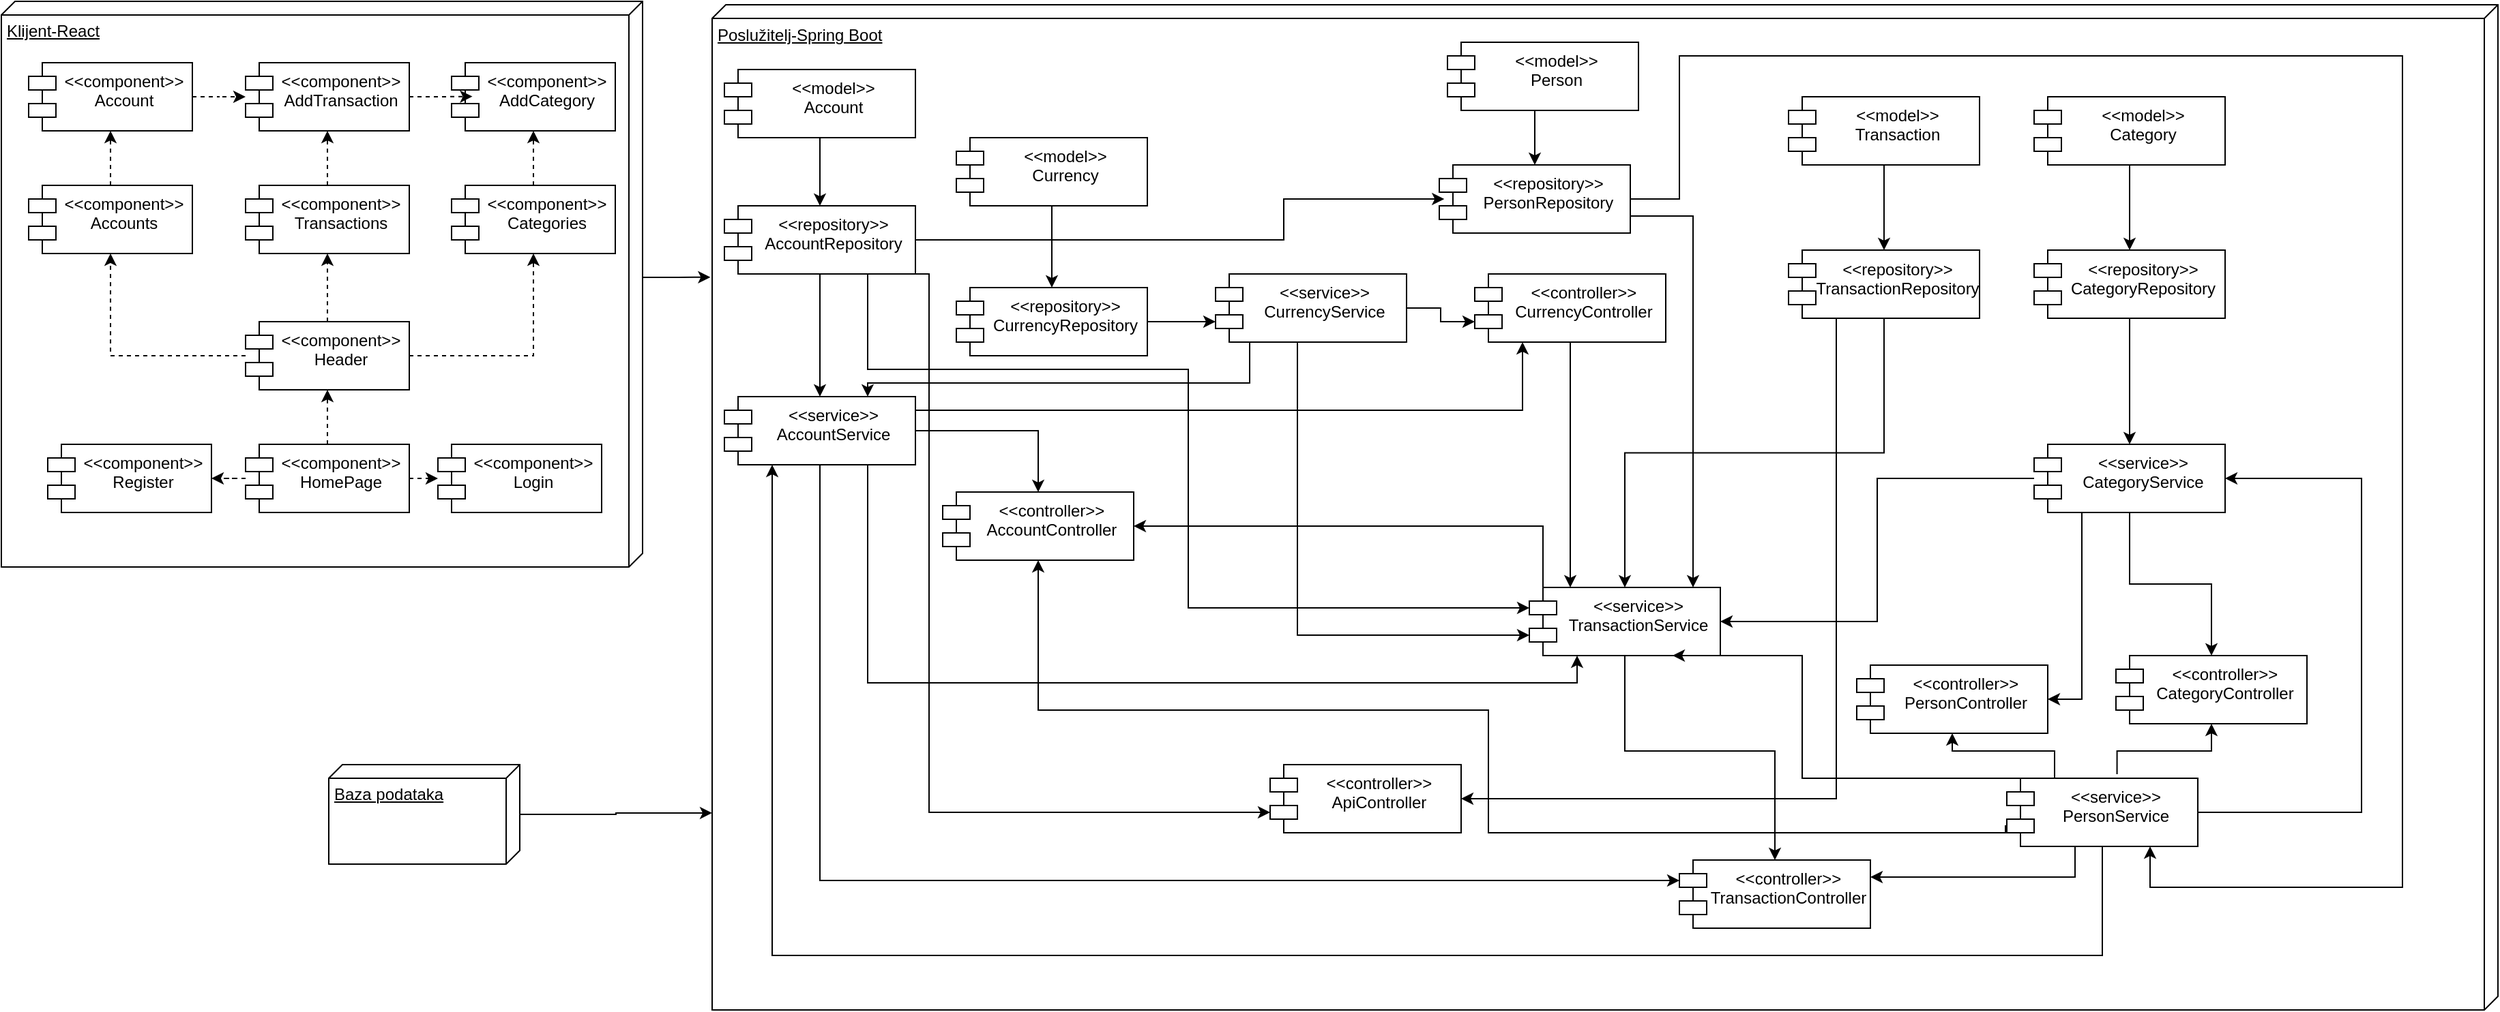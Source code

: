 <mxfile version="26.2.12">
  <diagram name="Page-1" id="b5b7bab2-c9e2-2cf4-8b2a-24fd1a2a6d21">
    <mxGraphModel dx="2288" dy="3141" grid="1" gridSize="10" guides="1" tooltips="1" connect="1" arrows="1" fold="1" page="1" pageScale="1" pageWidth="827" pageHeight="1169" background="none" math="0" shadow="0">
      <root>
        <mxCell id="0" />
        <mxCell id="1" parent="0" />
        <mxCell id="8vUgarFaxdLxrztqdJAi-128" style="edgeStyle=orthogonalEdgeStyle;rounded=0;orthogonalLoop=1;jettySize=auto;html=1;exitX=0;exitY=0;exitDx=202.5;exitDy=0;exitPerimeter=0;entryX=0.271;entryY=1.001;entryDx=0;entryDy=0;entryPerimeter=0;" edge="1" parent="1" source="8vUgarFaxdLxrztqdJAi-8" target="8vUgarFaxdLxrztqdJAi-46">
          <mxGeometry relative="1" as="geometry" />
        </mxCell>
        <mxCell id="8vUgarFaxdLxrztqdJAi-8" value="Klijent-React" style="verticalAlign=top;align=left;spacingTop=8;spacingLeft=2;spacingRight=12;shape=cube;size=10;direction=south;fontStyle=4;html=1;whiteSpace=wrap;" vertex="1" parent="1">
          <mxGeometry x="-780" y="-2290" width="470" height="415" as="geometry" />
        </mxCell>
        <mxCell id="8vUgarFaxdLxrztqdJAi-11" value="&amp;lt;&amp;lt;component&amp;gt;&amp;gt;&lt;div&gt;Register&lt;/div&gt;" style="shape=module;align=left;spacingLeft=20;align=center;verticalAlign=top;whiteSpace=wrap;html=1;" vertex="1" parent="1">
          <mxGeometry x="-746" y="-1965" width="120" height="50" as="geometry" />
        </mxCell>
        <mxCell id="8vUgarFaxdLxrztqdJAi-40" style="edgeStyle=orthogonalEdgeStyle;rounded=0;orthogonalLoop=1;jettySize=auto;html=1;dashed=1;endArrow=classic;endFill=1;" edge="1" parent="1" source="8vUgarFaxdLxrztqdJAi-12" target="8vUgarFaxdLxrztqdJAi-14">
          <mxGeometry relative="1" as="geometry" />
        </mxCell>
        <mxCell id="8vUgarFaxdLxrztqdJAi-41" style="edgeStyle=orthogonalEdgeStyle;rounded=0;orthogonalLoop=1;jettySize=auto;html=1;dashed=1;endArrow=classic;endFill=1;" edge="1" parent="1" source="8vUgarFaxdLxrztqdJAi-12" target="8vUgarFaxdLxrztqdJAi-11">
          <mxGeometry relative="1" as="geometry" />
        </mxCell>
        <mxCell id="8vUgarFaxdLxrztqdJAi-42" style="edgeStyle=orthogonalEdgeStyle;rounded=0;orthogonalLoop=1;jettySize=auto;html=1;dashed=1;endArrow=classic;endFill=1;" edge="1" parent="1" source="8vUgarFaxdLxrztqdJAi-12">
          <mxGeometry relative="1" as="geometry">
            <mxPoint x="-460" y="-1940" as="targetPoint" />
          </mxGeometry>
        </mxCell>
        <mxCell id="8vUgarFaxdLxrztqdJAi-12" value="&amp;lt;&amp;lt;component&amp;gt;&amp;gt;&lt;div&gt;HomePage&lt;/div&gt;" style="shape=module;align=left;spacingLeft=20;align=center;verticalAlign=top;whiteSpace=wrap;html=1;" vertex="1" parent="1">
          <mxGeometry x="-601" y="-1965" width="120" height="50" as="geometry" />
        </mxCell>
        <mxCell id="8vUgarFaxdLxrztqdJAi-13" value="&amp;lt;&amp;lt;component&amp;gt;&amp;gt;&lt;div&gt;Login&lt;/div&gt;" style="shape=module;align=left;spacingLeft=20;align=center;verticalAlign=top;whiteSpace=wrap;html=1;" vertex="1" parent="1">
          <mxGeometry x="-460" y="-1965" width="120" height="50" as="geometry" />
        </mxCell>
        <mxCell id="8vUgarFaxdLxrztqdJAi-37" style="edgeStyle=orthogonalEdgeStyle;rounded=0;orthogonalLoop=1;jettySize=auto;html=1;entryX=0.5;entryY=1;entryDx=0;entryDy=0;dashed=1;endArrow=classic;endFill=1;" edge="1" parent="1" source="8vUgarFaxdLxrztqdJAi-14" target="8vUgarFaxdLxrztqdJAi-25">
          <mxGeometry relative="1" as="geometry" />
        </mxCell>
        <mxCell id="8vUgarFaxdLxrztqdJAi-38" style="edgeStyle=orthogonalEdgeStyle;rounded=0;orthogonalLoop=1;jettySize=auto;html=1;entryX=0.5;entryY=1;entryDx=0;entryDy=0;dashed=1;endArrow=classic;endFill=1;" edge="1" parent="1" source="8vUgarFaxdLxrztqdJAi-14" target="8vUgarFaxdLxrztqdJAi-16">
          <mxGeometry relative="1" as="geometry" />
        </mxCell>
        <mxCell id="8vUgarFaxdLxrztqdJAi-39" style="edgeStyle=orthogonalEdgeStyle;rounded=0;orthogonalLoop=1;jettySize=auto;html=1;entryX=0.5;entryY=1;entryDx=0;entryDy=0;dashed=1;endArrow=classic;endFill=1;" edge="1" parent="1" source="8vUgarFaxdLxrztqdJAi-14" target="8vUgarFaxdLxrztqdJAi-28">
          <mxGeometry relative="1" as="geometry" />
        </mxCell>
        <mxCell id="8vUgarFaxdLxrztqdJAi-14" value="&amp;lt;&amp;lt;component&amp;gt;&amp;gt;&lt;div&gt;Header&lt;/div&gt;" style="shape=module;align=left;spacingLeft=20;align=center;verticalAlign=top;whiteSpace=wrap;html=1;" vertex="1" parent="1">
          <mxGeometry x="-601" y="-2055" width="120" height="50" as="geometry" />
        </mxCell>
        <mxCell id="8vUgarFaxdLxrztqdJAi-15" value="&amp;lt;&amp;lt;component&amp;gt;&amp;gt;&lt;div&gt;AddCategory&lt;/div&gt;" style="shape=module;align=left;spacingLeft=20;align=center;verticalAlign=top;whiteSpace=wrap;html=1;" vertex="1" parent="1">
          <mxGeometry x="-450" y="-2245" width="120" height="50" as="geometry" />
        </mxCell>
        <mxCell id="8vUgarFaxdLxrztqdJAi-35" style="edgeStyle=orthogonalEdgeStyle;rounded=0;orthogonalLoop=1;jettySize=auto;html=1;entryX=0.5;entryY=1;entryDx=0;entryDy=0;dashed=1;endArrow=classic;endFill=1;" edge="1" parent="1" source="8vUgarFaxdLxrztqdJAi-16" target="8vUgarFaxdLxrztqdJAi-15">
          <mxGeometry relative="1" as="geometry" />
        </mxCell>
        <mxCell id="8vUgarFaxdLxrztqdJAi-16" value="&amp;lt;&amp;lt;component&amp;gt;&amp;gt;&lt;div&gt;Categories&lt;/div&gt;" style="shape=module;align=left;spacingLeft=20;align=center;verticalAlign=top;whiteSpace=wrap;html=1;" vertex="1" parent="1">
          <mxGeometry x="-450" y="-2155" width="120" height="50" as="geometry" />
        </mxCell>
        <mxCell id="8vUgarFaxdLxrztqdJAi-34" style="edgeStyle=orthogonalEdgeStyle;rounded=0;orthogonalLoop=1;jettySize=auto;html=1;dashed=1;endArrow=classic;endFill=1;" edge="1" parent="1" source="8vUgarFaxdLxrztqdJAi-25" target="8vUgarFaxdLxrztqdJAi-26">
          <mxGeometry relative="1" as="geometry" />
        </mxCell>
        <mxCell id="8vUgarFaxdLxrztqdJAi-25" value="&amp;lt;&amp;lt;component&amp;gt;&amp;gt;&lt;div&gt;Transactions&lt;/div&gt;" style="shape=module;align=left;spacingLeft=20;align=center;verticalAlign=top;whiteSpace=wrap;html=1;" vertex="1" parent="1">
          <mxGeometry x="-601" y="-2155" width="120" height="50" as="geometry" />
        </mxCell>
        <mxCell id="8vUgarFaxdLxrztqdJAi-31" style="edgeStyle=orthogonalEdgeStyle;rounded=0;orthogonalLoop=1;jettySize=auto;html=1;dashed=1;endArrow=classic;endFill=1;" edge="1" parent="1" source="8vUgarFaxdLxrztqdJAi-27" target="8vUgarFaxdLxrztqdJAi-26">
          <mxGeometry relative="1" as="geometry" />
        </mxCell>
        <mxCell id="8vUgarFaxdLxrztqdJAi-26" value="&amp;lt;&amp;lt;component&amp;gt;&amp;gt;&lt;div&gt;AddTransaction&lt;/div&gt;" style="shape=module;align=left;spacingLeft=20;align=center;verticalAlign=top;whiteSpace=wrap;html=1;" vertex="1" parent="1">
          <mxGeometry x="-601" y="-2245" width="120" height="50" as="geometry" />
        </mxCell>
        <mxCell id="8vUgarFaxdLxrztqdJAi-27" value="&amp;lt;&amp;lt;component&amp;gt;&amp;gt;&lt;div&gt;Account&lt;/div&gt;" style="shape=module;align=left;spacingLeft=20;align=center;verticalAlign=top;whiteSpace=wrap;html=1;" vertex="1" parent="1">
          <mxGeometry x="-760" y="-2245" width="120" height="50" as="geometry" />
        </mxCell>
        <mxCell id="8vUgarFaxdLxrztqdJAi-33" style="edgeStyle=orthogonalEdgeStyle;rounded=0;orthogonalLoop=1;jettySize=auto;html=1;dashed=1;endArrow=classic;endFill=1;" edge="1" parent="1" source="8vUgarFaxdLxrztqdJAi-28" target="8vUgarFaxdLxrztqdJAi-27">
          <mxGeometry relative="1" as="geometry" />
        </mxCell>
        <mxCell id="8vUgarFaxdLxrztqdJAi-28" value="&amp;lt;&amp;lt;component&amp;gt;&amp;gt;&lt;div&gt;Accounts&lt;/div&gt;" style="shape=module;align=left;spacingLeft=20;align=center;verticalAlign=top;whiteSpace=wrap;html=1;" vertex="1" parent="1">
          <mxGeometry x="-760" y="-2155" width="120" height="50" as="geometry" />
        </mxCell>
        <mxCell id="8vUgarFaxdLxrztqdJAi-36" style="edgeStyle=orthogonalEdgeStyle;rounded=0;orthogonalLoop=1;jettySize=auto;html=1;entryX=0.127;entryY=0.496;entryDx=0;entryDy=0;entryPerimeter=0;dashed=1;endArrow=classic;endFill=1;" edge="1" parent="1" source="8vUgarFaxdLxrztqdJAi-26" target="8vUgarFaxdLxrztqdJAi-15">
          <mxGeometry relative="1" as="geometry" />
        </mxCell>
        <mxCell id="8vUgarFaxdLxrztqdJAi-46" value="Poslužitelj-Spring Boot" style="verticalAlign=top;align=left;spacingTop=8;spacingLeft=2;spacingRight=12;shape=cube;size=10;direction=south;fontStyle=4;html=1;whiteSpace=wrap;" vertex="1" parent="1">
          <mxGeometry x="-259" y="-2287.5" width="1309" height="737.5" as="geometry" />
        </mxCell>
        <mxCell id="8vUgarFaxdLxrztqdJAi-85" style="edgeStyle=orthogonalEdgeStyle;rounded=0;orthogonalLoop=1;jettySize=auto;html=1;exitX=0.5;exitY=1;exitDx=0;exitDy=0;entryX=0.5;entryY=0;entryDx=0;entryDy=0;" edge="1" parent="1" source="8vUgarFaxdLxrztqdJAi-47" target="8vUgarFaxdLxrztqdJAi-66">
          <mxGeometry relative="1" as="geometry" />
        </mxCell>
        <mxCell id="8vUgarFaxdLxrztqdJAi-47" value="&amp;lt;&amp;lt;model&amp;gt;&amp;gt;&lt;div&gt;Currency&lt;/div&gt;" style="shape=module;align=left;spacingLeft=20;align=center;verticalAlign=top;whiteSpace=wrap;html=1;" vertex="1" parent="1">
          <mxGeometry x="-80" y="-2190" width="140" height="50" as="geometry" />
        </mxCell>
        <mxCell id="8vUgarFaxdLxrztqdJAi-87" style="edgeStyle=orthogonalEdgeStyle;rounded=0;orthogonalLoop=1;jettySize=auto;html=1;exitX=0.5;exitY=1;exitDx=0;exitDy=0;entryX=0.5;entryY=0;entryDx=0;entryDy=0;" edge="1" parent="1" source="8vUgarFaxdLxrztqdJAi-51" target="8vUgarFaxdLxrztqdJAi-61">
          <mxGeometry relative="1" as="geometry">
            <Array as="points">
              <mxPoint x="344" y="-2210" />
            </Array>
          </mxGeometry>
        </mxCell>
        <mxCell id="8vUgarFaxdLxrztqdJAi-51" value="&amp;lt;&amp;lt;model&amp;gt;&amp;gt;&lt;div&gt;Person&lt;/div&gt;" style="shape=module;align=left;spacingLeft=20;align=center;verticalAlign=top;whiteSpace=wrap;html=1;" vertex="1" parent="1">
          <mxGeometry x="280" y="-2260" width="140" height="50" as="geometry" />
        </mxCell>
        <mxCell id="8vUgarFaxdLxrztqdJAi-86" style="edgeStyle=orthogonalEdgeStyle;rounded=0;orthogonalLoop=1;jettySize=auto;html=1;exitX=0.5;exitY=1;exitDx=0;exitDy=0;entryX=0.5;entryY=0;entryDx=0;entryDy=0;" edge="1" parent="1" source="8vUgarFaxdLxrztqdJAi-52" target="8vUgarFaxdLxrztqdJAi-63">
          <mxGeometry relative="1" as="geometry" />
        </mxCell>
        <mxCell id="8vUgarFaxdLxrztqdJAi-52" value="&amp;lt;&amp;lt;model&amp;gt;&amp;gt;&lt;div&gt;Transaction&lt;/div&gt;" style="shape=module;align=left;spacingLeft=20;align=center;verticalAlign=top;whiteSpace=wrap;html=1;" vertex="1" parent="1">
          <mxGeometry x="530" y="-2220" width="140" height="50" as="geometry" />
        </mxCell>
        <mxCell id="8vUgarFaxdLxrztqdJAi-84" style="edgeStyle=orthogonalEdgeStyle;rounded=0;orthogonalLoop=1;jettySize=auto;html=1;exitX=0.5;exitY=1;exitDx=0;exitDy=0;entryX=0.5;entryY=0;entryDx=0;entryDy=0;" edge="1" parent="1" source="8vUgarFaxdLxrztqdJAi-56" target="8vUgarFaxdLxrztqdJAi-57">
          <mxGeometry relative="1" as="geometry" />
        </mxCell>
        <mxCell id="8vUgarFaxdLxrztqdJAi-56" value="&amp;lt;&amp;lt;model&amp;gt;&amp;gt;&lt;div&gt;Category&lt;/div&gt;" style="shape=module;align=left;spacingLeft=20;align=center;verticalAlign=top;whiteSpace=wrap;html=1;" vertex="1" parent="1">
          <mxGeometry x="710" y="-2220" width="140" height="50" as="geometry" />
        </mxCell>
        <mxCell id="8vUgarFaxdLxrztqdJAi-57" value="&amp;lt;&amp;lt;repository&amp;gt;&amp;gt;&lt;div&gt;CategoryRepository&lt;/div&gt;" style="shape=module;align=left;spacingLeft=20;align=center;verticalAlign=top;whiteSpace=wrap;html=1;" vertex="1" parent="1">
          <mxGeometry x="710" y="-2107.5" width="140" height="50" as="geometry" />
        </mxCell>
        <mxCell id="8vUgarFaxdLxrztqdJAi-83" style="edgeStyle=orthogonalEdgeStyle;rounded=0;orthogonalLoop=1;jettySize=auto;html=1;exitX=0.5;exitY=1;exitDx=0;exitDy=0;entryX=0.5;entryY=0;entryDx=0;entryDy=0;" edge="1" parent="1" source="8vUgarFaxdLxrztqdJAi-59" target="8vUgarFaxdLxrztqdJAi-64">
          <mxGeometry relative="1" as="geometry" />
        </mxCell>
        <mxCell id="8vUgarFaxdLxrztqdJAi-59" value="&amp;lt;&amp;lt;model&amp;gt;&amp;gt;&lt;div&gt;Account&lt;/div&gt;" style="shape=module;align=left;spacingLeft=20;align=center;verticalAlign=top;whiteSpace=wrap;html=1;" vertex="1" parent="1">
          <mxGeometry x="-250" y="-2240" width="140" height="50" as="geometry" />
        </mxCell>
        <mxCell id="8vUgarFaxdLxrztqdJAi-92" style="edgeStyle=orthogonalEdgeStyle;rounded=0;orthogonalLoop=1;jettySize=auto;html=1;entryX=0.75;entryY=1;entryDx=0;entryDy=0;exitX=1;exitY=0.5;exitDx=0;exitDy=0;" edge="1" parent="1" source="8vUgarFaxdLxrztqdJAi-61" target="8vUgarFaxdLxrztqdJAi-81">
          <mxGeometry relative="1" as="geometry">
            <Array as="points">
              <mxPoint x="450" y="-2145" />
              <mxPoint x="450" y="-2250" />
              <mxPoint x="980" y="-2250" />
              <mxPoint x="980" y="-1640" />
              <mxPoint x="795" y="-1640" />
            </Array>
          </mxGeometry>
        </mxCell>
        <mxCell id="8vUgarFaxdLxrztqdJAi-91" style="edgeStyle=orthogonalEdgeStyle;rounded=0;orthogonalLoop=1;jettySize=auto;html=1;entryX=0.5;entryY=0;entryDx=0;entryDy=0;exitX=0.5;exitY=1;exitDx=0;exitDy=0;" edge="1" parent="1" source="8vUgarFaxdLxrztqdJAi-63" target="8vUgarFaxdLxrztqdJAi-80">
          <mxGeometry relative="1" as="geometry" />
        </mxCell>
        <mxCell id="8vUgarFaxdLxrztqdJAi-63" value="&amp;lt;&amp;lt;repository&amp;gt;&amp;gt;&lt;div&gt;TransactionRepository&lt;/div&gt;" style="shape=module;align=left;spacingLeft=20;align=center;verticalAlign=top;whiteSpace=wrap;html=1;" vertex="1" parent="1">
          <mxGeometry x="530" y="-2107.5" width="140" height="50" as="geometry" />
        </mxCell>
        <mxCell id="8vUgarFaxdLxrztqdJAi-88" style="edgeStyle=orthogonalEdgeStyle;rounded=0;orthogonalLoop=1;jettySize=auto;html=1;exitX=0.5;exitY=1;exitDx=0;exitDy=0;entryX=0.5;entryY=0;entryDx=0;entryDy=0;" edge="1" parent="1" source="8vUgarFaxdLxrztqdJAi-64" target="8vUgarFaxdLxrztqdJAi-74">
          <mxGeometry relative="1" as="geometry" />
        </mxCell>
        <mxCell id="8vUgarFaxdLxrztqdJAi-64" value="&amp;lt;&amp;lt;repository&amp;gt;&amp;gt;&lt;div&gt;AccountRepository&lt;/div&gt;" style="shape=module;align=left;spacingLeft=20;align=center;verticalAlign=top;whiteSpace=wrap;html=1;" vertex="1" parent="1">
          <mxGeometry x="-250" y="-2140" width="140" height="50" as="geometry" />
        </mxCell>
        <mxCell id="8vUgarFaxdLxrztqdJAi-90" style="edgeStyle=orthogonalEdgeStyle;rounded=0;orthogonalLoop=1;jettySize=auto;html=1;entryX=0;entryY=0;entryDx=0;entryDy=35;entryPerimeter=0;" edge="1" parent="1" source="8vUgarFaxdLxrztqdJAi-66" target="8vUgarFaxdLxrztqdJAi-79">
          <mxGeometry relative="1" as="geometry" />
        </mxCell>
        <mxCell id="8vUgarFaxdLxrztqdJAi-66" value="&amp;lt;&amp;lt;repository&amp;gt;&amp;gt;&lt;div&gt;CurrencyRepository&lt;/div&gt;" style="shape=module;align=left;spacingLeft=20;align=center;verticalAlign=top;whiteSpace=wrap;html=1;" vertex="1" parent="1">
          <mxGeometry x="-80" y="-2080" width="140" height="50" as="geometry" />
        </mxCell>
        <mxCell id="8vUgarFaxdLxrztqdJAi-114" style="edgeStyle=orthogonalEdgeStyle;rounded=0;orthogonalLoop=1;jettySize=auto;html=1;entryX=0;entryY=0;entryDx=0;entryDy=35;entryPerimeter=0;exitX=1;exitY=1;exitDx=0;exitDy=0;" edge="1" parent="1" source="8vUgarFaxdLxrztqdJAi-64" target="8vUgarFaxdLxrztqdJAi-69">
          <mxGeometry relative="1" as="geometry">
            <Array as="points">
              <mxPoint x="-100" y="-2090" />
              <mxPoint x="-100" y="-1695" />
            </Array>
          </mxGeometry>
        </mxCell>
        <mxCell id="8vUgarFaxdLxrztqdJAi-68" value="&amp;lt;&amp;lt;controller&amp;gt;&amp;gt;&lt;div&gt;AccountController&lt;/div&gt;" style="shape=module;align=left;spacingLeft=20;align=center;verticalAlign=top;whiteSpace=wrap;html=1;" vertex="1" parent="1">
          <mxGeometry x="-90" y="-1930" width="140" height="50" as="geometry" />
        </mxCell>
        <mxCell id="8vUgarFaxdLxrztqdJAi-69" value="&amp;lt;&amp;lt;controller&amp;gt;&amp;gt;&lt;div&gt;ApiController&lt;/div&gt;" style="shape=module;align=left;spacingLeft=20;align=center;verticalAlign=top;whiteSpace=wrap;html=1;" vertex="1" parent="1">
          <mxGeometry x="150" y="-1730" width="140" height="50" as="geometry" />
        </mxCell>
        <mxCell id="8vUgarFaxdLxrztqdJAi-70" value="&amp;lt;&amp;lt;controller&amp;gt;&amp;gt;&lt;div&gt;CategoryController&lt;/div&gt;" style="shape=module;align=left;spacingLeft=20;align=center;verticalAlign=top;whiteSpace=wrap;html=1;" vertex="1" parent="1">
          <mxGeometry x="770" y="-1810" width="140" height="50" as="geometry" />
        </mxCell>
        <mxCell id="8vUgarFaxdLxrztqdJAi-72" value="&amp;lt;&amp;lt;controller&amp;gt;&amp;gt;&lt;div&gt;&lt;span style=&quot;background-color: transparent; color: light-dark(rgb(0, 0, 0), rgb(255, 255, 255));&quot;&gt;PersonController&lt;/span&gt;&lt;/div&gt;" style="shape=module;align=left;spacingLeft=20;align=center;verticalAlign=top;whiteSpace=wrap;html=1;" vertex="1" parent="1">
          <mxGeometry x="580" y="-1803" width="140" height="50" as="geometry" />
        </mxCell>
        <mxCell id="8vUgarFaxdLxrztqdJAi-73" value="&amp;lt;&amp;lt;controller&amp;gt;&amp;gt;&lt;div&gt;TransactionController&lt;/div&gt;" style="shape=module;align=left;spacingLeft=20;align=center;verticalAlign=top;whiteSpace=wrap;html=1;" vertex="1" parent="1">
          <mxGeometry x="450" y="-1660" width="140" height="50" as="geometry" />
        </mxCell>
        <mxCell id="8vUgarFaxdLxrztqdJAi-93" style="edgeStyle=orthogonalEdgeStyle;rounded=0;orthogonalLoop=1;jettySize=auto;html=1;entryX=0.5;entryY=0;entryDx=0;entryDy=0;" edge="1" parent="1" source="8vUgarFaxdLxrztqdJAi-74" target="8vUgarFaxdLxrztqdJAi-68">
          <mxGeometry relative="1" as="geometry" />
        </mxCell>
        <mxCell id="8vUgarFaxdLxrztqdJAi-111" style="edgeStyle=orthogonalEdgeStyle;rounded=0;orthogonalLoop=1;jettySize=auto;html=1;exitX=0.5;exitY=1;exitDx=0;exitDy=0;entryX=0;entryY=0;entryDx=0;entryDy=15;entryPerimeter=0;" edge="1" parent="1" source="8vUgarFaxdLxrztqdJAi-74" target="8vUgarFaxdLxrztqdJAi-73">
          <mxGeometry relative="1" as="geometry">
            <mxPoint x="670" y="-1410" as="targetPoint" />
            <Array as="points">
              <mxPoint x="-180" y="-1645" />
            </Array>
          </mxGeometry>
        </mxCell>
        <mxCell id="8vUgarFaxdLxrztqdJAi-125" style="edgeStyle=orthogonalEdgeStyle;rounded=0;orthogonalLoop=1;jettySize=auto;html=1;entryX=0.25;entryY=1;entryDx=0;entryDy=0;exitX=0.75;exitY=1;exitDx=0;exitDy=0;" edge="1" parent="1" source="8vUgarFaxdLxrztqdJAi-74" target="8vUgarFaxdLxrztqdJAi-80">
          <mxGeometry relative="1" as="geometry">
            <Array as="points">
              <mxPoint x="-145" y="-1790" />
              <mxPoint x="375" y="-1790" />
            </Array>
          </mxGeometry>
        </mxCell>
        <mxCell id="8vUgarFaxdLxrztqdJAi-74" value="&amp;lt;&amp;lt;service&amp;gt;&amp;gt;&lt;div&gt;AccountService&lt;/div&gt;" style="shape=module;align=left;spacingLeft=20;align=center;verticalAlign=top;whiteSpace=wrap;html=1;" vertex="1" parent="1">
          <mxGeometry x="-250" y="-2000" width="140" height="50" as="geometry" />
        </mxCell>
        <mxCell id="8vUgarFaxdLxrztqdJAi-95" style="edgeStyle=orthogonalEdgeStyle;rounded=0;orthogonalLoop=1;jettySize=auto;html=1;entryX=0;entryY=0;entryDx=0;entryDy=35;entryPerimeter=0;" edge="1" parent="1" source="8vUgarFaxdLxrztqdJAi-79" target="8vUgarFaxdLxrztqdJAi-71">
          <mxGeometry relative="1" as="geometry" />
        </mxCell>
        <mxCell id="8vUgarFaxdLxrztqdJAi-99" style="edgeStyle=orthogonalEdgeStyle;rounded=0;orthogonalLoop=1;jettySize=auto;html=1;entryX=0.75;entryY=0;entryDx=0;entryDy=0;exitX=0.25;exitY=1;exitDx=0;exitDy=0;" edge="1" parent="1" source="8vUgarFaxdLxrztqdJAi-79" target="8vUgarFaxdLxrztqdJAi-74">
          <mxGeometry relative="1" as="geometry">
            <mxPoint x="160" y="-2050" as="sourcePoint" />
            <Array as="points">
              <mxPoint x="135" y="-2010" />
              <mxPoint x="-145" y="-2010" />
            </Array>
          </mxGeometry>
        </mxCell>
        <mxCell id="8vUgarFaxdLxrztqdJAi-79" value="&amp;lt;&amp;lt;service&amp;gt;&amp;gt;&lt;div&gt;CurrencyService&lt;/div&gt;" style="shape=module;align=left;spacingLeft=20;align=center;verticalAlign=top;whiteSpace=wrap;html=1;" vertex="1" parent="1">
          <mxGeometry x="110" y="-2090" width="140" height="50" as="geometry" />
        </mxCell>
        <mxCell id="8vUgarFaxdLxrztqdJAi-96" style="edgeStyle=orthogonalEdgeStyle;rounded=0;orthogonalLoop=1;jettySize=auto;html=1;exitX=0.5;exitY=1;exitDx=0;exitDy=0;entryX=0.5;entryY=0;entryDx=0;entryDy=0;" edge="1" parent="1" source="8vUgarFaxdLxrztqdJAi-80" target="8vUgarFaxdLxrztqdJAi-73">
          <mxGeometry relative="1" as="geometry">
            <mxPoint x="710" y="-1470" as="targetPoint" />
            <Array as="points">
              <mxPoint x="410" y="-1740" />
              <mxPoint x="520" y="-1740" />
            </Array>
          </mxGeometry>
        </mxCell>
        <mxCell id="8vUgarFaxdLxrztqdJAi-115" style="edgeStyle=orthogonalEdgeStyle;rounded=0;orthogonalLoop=1;jettySize=auto;html=1;entryX=1;entryY=0.5;entryDx=0;entryDy=0;exitX=0.25;exitY=1;exitDx=0;exitDy=0;" edge="1" parent="1" source="8vUgarFaxdLxrztqdJAi-63" target="8vUgarFaxdLxrztqdJAi-69">
          <mxGeometry relative="1" as="geometry" />
        </mxCell>
        <mxCell id="8vUgarFaxdLxrztqdJAi-80" value="&amp;lt;&amp;lt;service&amp;gt;&amp;gt;&lt;div&gt;TransactionService&lt;/div&gt;" style="shape=module;align=left;spacingLeft=20;align=center;verticalAlign=top;whiteSpace=wrap;html=1;" vertex="1" parent="1">
          <mxGeometry x="340" y="-1860" width="140" height="50" as="geometry" />
        </mxCell>
        <mxCell id="8vUgarFaxdLxrztqdJAi-97" style="edgeStyle=orthogonalEdgeStyle;rounded=0;orthogonalLoop=1;jettySize=auto;html=1;entryX=0.5;entryY=1;entryDx=0;entryDy=0;exitX=0.25;exitY=0;exitDx=0;exitDy=0;" edge="1" parent="1" source="8vUgarFaxdLxrztqdJAi-81" target="8vUgarFaxdLxrztqdJAi-72">
          <mxGeometry relative="1" as="geometry">
            <Array as="points">
              <mxPoint x="725" y="-1740" />
              <mxPoint x="650" y="-1740" />
            </Array>
          </mxGeometry>
        </mxCell>
        <mxCell id="8vUgarFaxdLxrztqdJAi-98" style="edgeStyle=orthogonalEdgeStyle;rounded=0;orthogonalLoop=1;jettySize=auto;html=1;entryX=0.25;entryY=1;entryDx=0;entryDy=0;" edge="1" parent="1" source="8vUgarFaxdLxrztqdJAi-81" target="8vUgarFaxdLxrztqdJAi-74">
          <mxGeometry relative="1" as="geometry">
            <Array as="points">
              <mxPoint x="760" y="-1590" />
              <mxPoint x="-215" y="-1590" />
            </Array>
          </mxGeometry>
        </mxCell>
        <mxCell id="8vUgarFaxdLxrztqdJAi-110" style="edgeStyle=orthogonalEdgeStyle;rounded=0;orthogonalLoop=1;jettySize=auto;html=1;entryX=1;entryY=0.25;entryDx=0;entryDy=0;" edge="1" parent="1" source="8vUgarFaxdLxrztqdJAi-81" target="8vUgarFaxdLxrztqdJAi-73">
          <mxGeometry relative="1" as="geometry">
            <Array as="points">
              <mxPoint x="740" y="-1647" />
            </Array>
          </mxGeometry>
        </mxCell>
        <mxCell id="8vUgarFaxdLxrztqdJAi-124" style="edgeStyle=orthogonalEdgeStyle;rounded=0;orthogonalLoop=1;jettySize=auto;html=1;entryX=0.5;entryY=1;entryDx=0;entryDy=0;exitX=0;exitY=0;exitDx=0;exitDy=35;exitPerimeter=0;" edge="1" parent="1" source="8vUgarFaxdLxrztqdJAi-81" target="8vUgarFaxdLxrztqdJAi-68">
          <mxGeometry relative="1" as="geometry">
            <Array as="points">
              <mxPoint x="689" y="-1680" />
              <mxPoint x="310" y="-1680" />
              <mxPoint x="310" y="-1770" />
              <mxPoint x="-20" y="-1770" />
            </Array>
          </mxGeometry>
        </mxCell>
        <mxCell id="8vUgarFaxdLxrztqdJAi-126" style="edgeStyle=orthogonalEdgeStyle;rounded=0;orthogonalLoop=1;jettySize=auto;html=1;entryX=0.75;entryY=1;entryDx=0;entryDy=0;exitX=0;exitY=0;exitDx=10;exitDy=0;exitPerimeter=0;" edge="1" parent="1" source="8vUgarFaxdLxrztqdJAi-81" target="8vUgarFaxdLxrztqdJAi-80">
          <mxGeometry relative="1" as="geometry">
            <Array as="points">
              <mxPoint x="540" y="-1720" />
              <mxPoint x="540" y="-1810" />
            </Array>
          </mxGeometry>
        </mxCell>
        <mxCell id="8vUgarFaxdLxrztqdJAi-81" value="&amp;lt;&amp;lt;service&amp;gt;&amp;gt;&lt;div&gt;PersonService&lt;/div&gt;" style="shape=module;align=left;spacingLeft=20;align=center;verticalAlign=top;whiteSpace=wrap;html=1;" vertex="1" parent="1">
          <mxGeometry x="690" y="-1720" width="140" height="50" as="geometry" />
        </mxCell>
        <mxCell id="8vUgarFaxdLxrztqdJAi-94" style="edgeStyle=orthogonalEdgeStyle;rounded=0;orthogonalLoop=1;jettySize=auto;html=1;entryX=0.5;entryY=0;entryDx=0;entryDy=0;" edge="1" parent="1" source="8vUgarFaxdLxrztqdJAi-82" target="8vUgarFaxdLxrztqdJAi-70">
          <mxGeometry relative="1" as="geometry" />
        </mxCell>
        <mxCell id="8vUgarFaxdLxrztqdJAi-108" style="edgeStyle=orthogonalEdgeStyle;rounded=0;orthogonalLoop=1;jettySize=auto;html=1;entryX=1;entryY=0.5;entryDx=0;entryDy=0;" edge="1" parent="1" source="8vUgarFaxdLxrztqdJAi-82" target="8vUgarFaxdLxrztqdJAi-80">
          <mxGeometry relative="1" as="geometry" />
        </mxCell>
        <mxCell id="8vUgarFaxdLxrztqdJAi-112" style="edgeStyle=orthogonalEdgeStyle;rounded=0;orthogonalLoop=1;jettySize=auto;html=1;entryX=1;entryY=0.5;entryDx=0;entryDy=0;exitX=0.25;exitY=1;exitDx=0;exitDy=0;" edge="1" parent="1" source="8vUgarFaxdLxrztqdJAi-82" target="8vUgarFaxdLxrztqdJAi-72">
          <mxGeometry relative="1" as="geometry" />
        </mxCell>
        <mxCell id="8vUgarFaxdLxrztqdJAi-82" value="&amp;lt;&amp;lt;service&amp;gt;&amp;gt;&lt;div&gt;CategoryService&lt;/div&gt;" style="shape=module;align=left;spacingLeft=20;align=center;verticalAlign=top;whiteSpace=wrap;html=1;" vertex="1" parent="1">
          <mxGeometry x="710" y="-1965" width="140" height="50" as="geometry" />
        </mxCell>
        <mxCell id="8vUgarFaxdLxrztqdJAi-89" style="edgeStyle=orthogonalEdgeStyle;rounded=0;orthogonalLoop=1;jettySize=auto;html=1;exitX=0.5;exitY=1;exitDx=0;exitDy=0;entryX=0.5;entryY=0;entryDx=0;entryDy=0;" edge="1" parent="1" source="8vUgarFaxdLxrztqdJAi-57" target="8vUgarFaxdLxrztqdJAi-82">
          <mxGeometry relative="1" as="geometry" />
        </mxCell>
        <mxCell id="8vUgarFaxdLxrztqdJAi-104" style="edgeStyle=orthogonalEdgeStyle;rounded=0;orthogonalLoop=1;jettySize=auto;html=1;entryX=1;entryY=0.5;entryDx=0;entryDy=0;exitX=1;exitY=0.5;exitDx=0;exitDy=0;" edge="1" parent="1" source="8vUgarFaxdLxrztqdJAi-81" target="8vUgarFaxdLxrztqdJAi-82">
          <mxGeometry relative="1" as="geometry">
            <Array as="points">
              <mxPoint x="950" y="-1695" />
              <mxPoint x="950" y="-1940" />
            </Array>
          </mxGeometry>
        </mxCell>
        <mxCell id="8vUgarFaxdLxrztqdJAi-105" style="edgeStyle=orthogonalEdgeStyle;rounded=0;orthogonalLoop=1;jettySize=auto;html=1;exitX=1;exitY=0.75;exitDx=0;exitDy=0;" edge="1" parent="1" source="8vUgarFaxdLxrztqdJAi-61">
          <mxGeometry relative="1" as="geometry">
            <mxPoint x="460" y="-1860" as="targetPoint" />
            <Array as="points">
              <mxPoint x="460" y="-2133" />
              <mxPoint x="460" y="-1860" />
            </Array>
          </mxGeometry>
        </mxCell>
        <mxCell id="8vUgarFaxdLxrztqdJAi-106" style="edgeStyle=orthogonalEdgeStyle;rounded=0;orthogonalLoop=1;jettySize=auto;html=1;" edge="1" parent="1" source="8vUgarFaxdLxrztqdJAi-71">
          <mxGeometry relative="1" as="geometry">
            <mxPoint x="370" y="-1860" as="targetPoint" />
            <Array as="points">
              <mxPoint x="370" y="-1860" />
            </Array>
          </mxGeometry>
        </mxCell>
        <mxCell id="8vUgarFaxdLxrztqdJAi-107" style="edgeStyle=orthogonalEdgeStyle;rounded=0;orthogonalLoop=1;jettySize=auto;html=1;entryX=0;entryY=0;entryDx=0;entryDy=35;entryPerimeter=0;" edge="1" parent="1" source="8vUgarFaxdLxrztqdJAi-79" target="8vUgarFaxdLxrztqdJAi-80">
          <mxGeometry relative="1" as="geometry">
            <Array as="points">
              <mxPoint x="170" y="-1825" />
            </Array>
          </mxGeometry>
        </mxCell>
        <mxCell id="8vUgarFaxdLxrztqdJAi-113" style="edgeStyle=orthogonalEdgeStyle;rounded=0;orthogonalLoop=1;jettySize=auto;html=1;entryX=0.5;entryY=1;entryDx=0;entryDy=0;exitX=0.577;exitY=-0.06;exitDx=0;exitDy=0;exitPerimeter=0;" edge="1" parent="1" source="8vUgarFaxdLxrztqdJAi-81" target="8vUgarFaxdLxrztqdJAi-70">
          <mxGeometry relative="1" as="geometry" />
        </mxCell>
        <mxCell id="8vUgarFaxdLxrztqdJAi-117" style="edgeStyle=orthogonalEdgeStyle;rounded=0;orthogonalLoop=1;jettySize=auto;html=1;entryX=1;entryY=0.5;entryDx=0;entryDy=0;exitX=0;exitY=0;exitDx=10;exitDy=0;exitPerimeter=0;" edge="1" parent="1" source="8vUgarFaxdLxrztqdJAi-80" target="8vUgarFaxdLxrztqdJAi-68">
          <mxGeometry relative="1" as="geometry">
            <Array as="points">
              <mxPoint x="350" y="-1905" />
            </Array>
          </mxGeometry>
        </mxCell>
        <mxCell id="8vUgarFaxdLxrztqdJAi-118" value="" style="edgeStyle=orthogonalEdgeStyle;rounded=0;orthogonalLoop=1;jettySize=auto;html=1;entryX=0.026;entryY=0.5;entryDx=0;entryDy=0;entryPerimeter=0;" edge="1" parent="1" source="8vUgarFaxdLxrztqdJAi-64" target="8vUgarFaxdLxrztqdJAi-61">
          <mxGeometry relative="1" as="geometry">
            <mxPoint x="-110" y="-2115" as="sourcePoint" />
            <mxPoint x="414" y="-2052" as="targetPoint" />
            <Array as="points">
              <mxPoint x="160" y="-2115" />
              <mxPoint x="160" y="-2145" />
            </Array>
          </mxGeometry>
        </mxCell>
        <mxCell id="8vUgarFaxdLxrztqdJAi-61" value="&amp;lt;&amp;lt;repository&amp;gt;&amp;gt;&lt;div&gt;PersonRepository&lt;/div&gt;" style="shape=module;align=left;spacingLeft=20;align=center;verticalAlign=top;whiteSpace=wrap;html=1;" vertex="1" parent="1">
          <mxGeometry x="274" y="-2170" width="140" height="50" as="geometry" />
        </mxCell>
        <mxCell id="8vUgarFaxdLxrztqdJAi-121" value="" style="edgeStyle=orthogonalEdgeStyle;rounded=0;orthogonalLoop=1;jettySize=auto;html=1;entryX=0.25;entryY=1;entryDx=0;entryDy=0;exitX=1;exitY=0;exitDx=0;exitDy=0;" edge="1" parent="1" source="8vUgarFaxdLxrztqdJAi-74" target="8vUgarFaxdLxrztqdJAi-71">
          <mxGeometry relative="1" as="geometry">
            <mxPoint x="-110" y="-1855" as="sourcePoint" />
            <mxPoint x="705" y="-2005" as="targetPoint" />
            <Array as="points">
              <mxPoint x="-110" y="-1990" />
              <mxPoint x="335" y="-1990" />
            </Array>
          </mxGeometry>
        </mxCell>
        <mxCell id="8vUgarFaxdLxrztqdJAi-71" value="&amp;lt;&amp;lt;controller&amp;gt;&amp;gt;&lt;div&gt;CurrencyController&lt;/div&gt;" style="shape=module;align=left;spacingLeft=20;align=center;verticalAlign=top;whiteSpace=wrap;html=1;" vertex="1" parent="1">
          <mxGeometry x="300" y="-2090" width="140" height="50" as="geometry" />
        </mxCell>
        <mxCell id="8vUgarFaxdLxrztqdJAi-122" style="edgeStyle=orthogonalEdgeStyle;rounded=0;orthogonalLoop=1;jettySize=auto;html=1;exitX=0.5;exitY=1;exitDx=0;exitDy=0;" edge="1" parent="1" source="8vUgarFaxdLxrztqdJAi-68" target="8vUgarFaxdLxrztqdJAi-68">
          <mxGeometry relative="1" as="geometry" />
        </mxCell>
        <mxCell id="8vUgarFaxdLxrztqdJAi-123" style="edgeStyle=orthogonalEdgeStyle;rounded=0;orthogonalLoop=1;jettySize=auto;html=1;entryX=0;entryY=0;entryDx=0;entryDy=15;entryPerimeter=0;exitX=0.75;exitY=1;exitDx=0;exitDy=0;" edge="1" parent="1" source="8vUgarFaxdLxrztqdJAi-64" target="8vUgarFaxdLxrztqdJAi-80">
          <mxGeometry relative="1" as="geometry">
            <Array as="points">
              <mxPoint x="-145" y="-2020" />
              <mxPoint x="90" y="-2020" />
              <mxPoint x="90" y="-1845" />
            </Array>
          </mxGeometry>
        </mxCell>
        <mxCell id="8vUgarFaxdLxrztqdJAi-127" value="Baza podataka" style="verticalAlign=top;align=left;spacingTop=8;spacingLeft=2;spacingRight=12;shape=cube;size=10;direction=south;fontStyle=4;html=1;whiteSpace=wrap;" vertex="1" parent="1">
          <mxGeometry x="-540" y="-1730" width="140" height="73" as="geometry" />
        </mxCell>
        <mxCell id="8vUgarFaxdLxrztqdJAi-129" style="edgeStyle=orthogonalEdgeStyle;rounded=0;orthogonalLoop=1;jettySize=auto;html=1;entryX=0.804;entryY=1;entryDx=0;entryDy=0;entryPerimeter=0;" edge="1" parent="1" source="8vUgarFaxdLxrztqdJAi-127" target="8vUgarFaxdLxrztqdJAi-46">
          <mxGeometry relative="1" as="geometry" />
        </mxCell>
      </root>
    </mxGraphModel>
  </diagram>
</mxfile>
